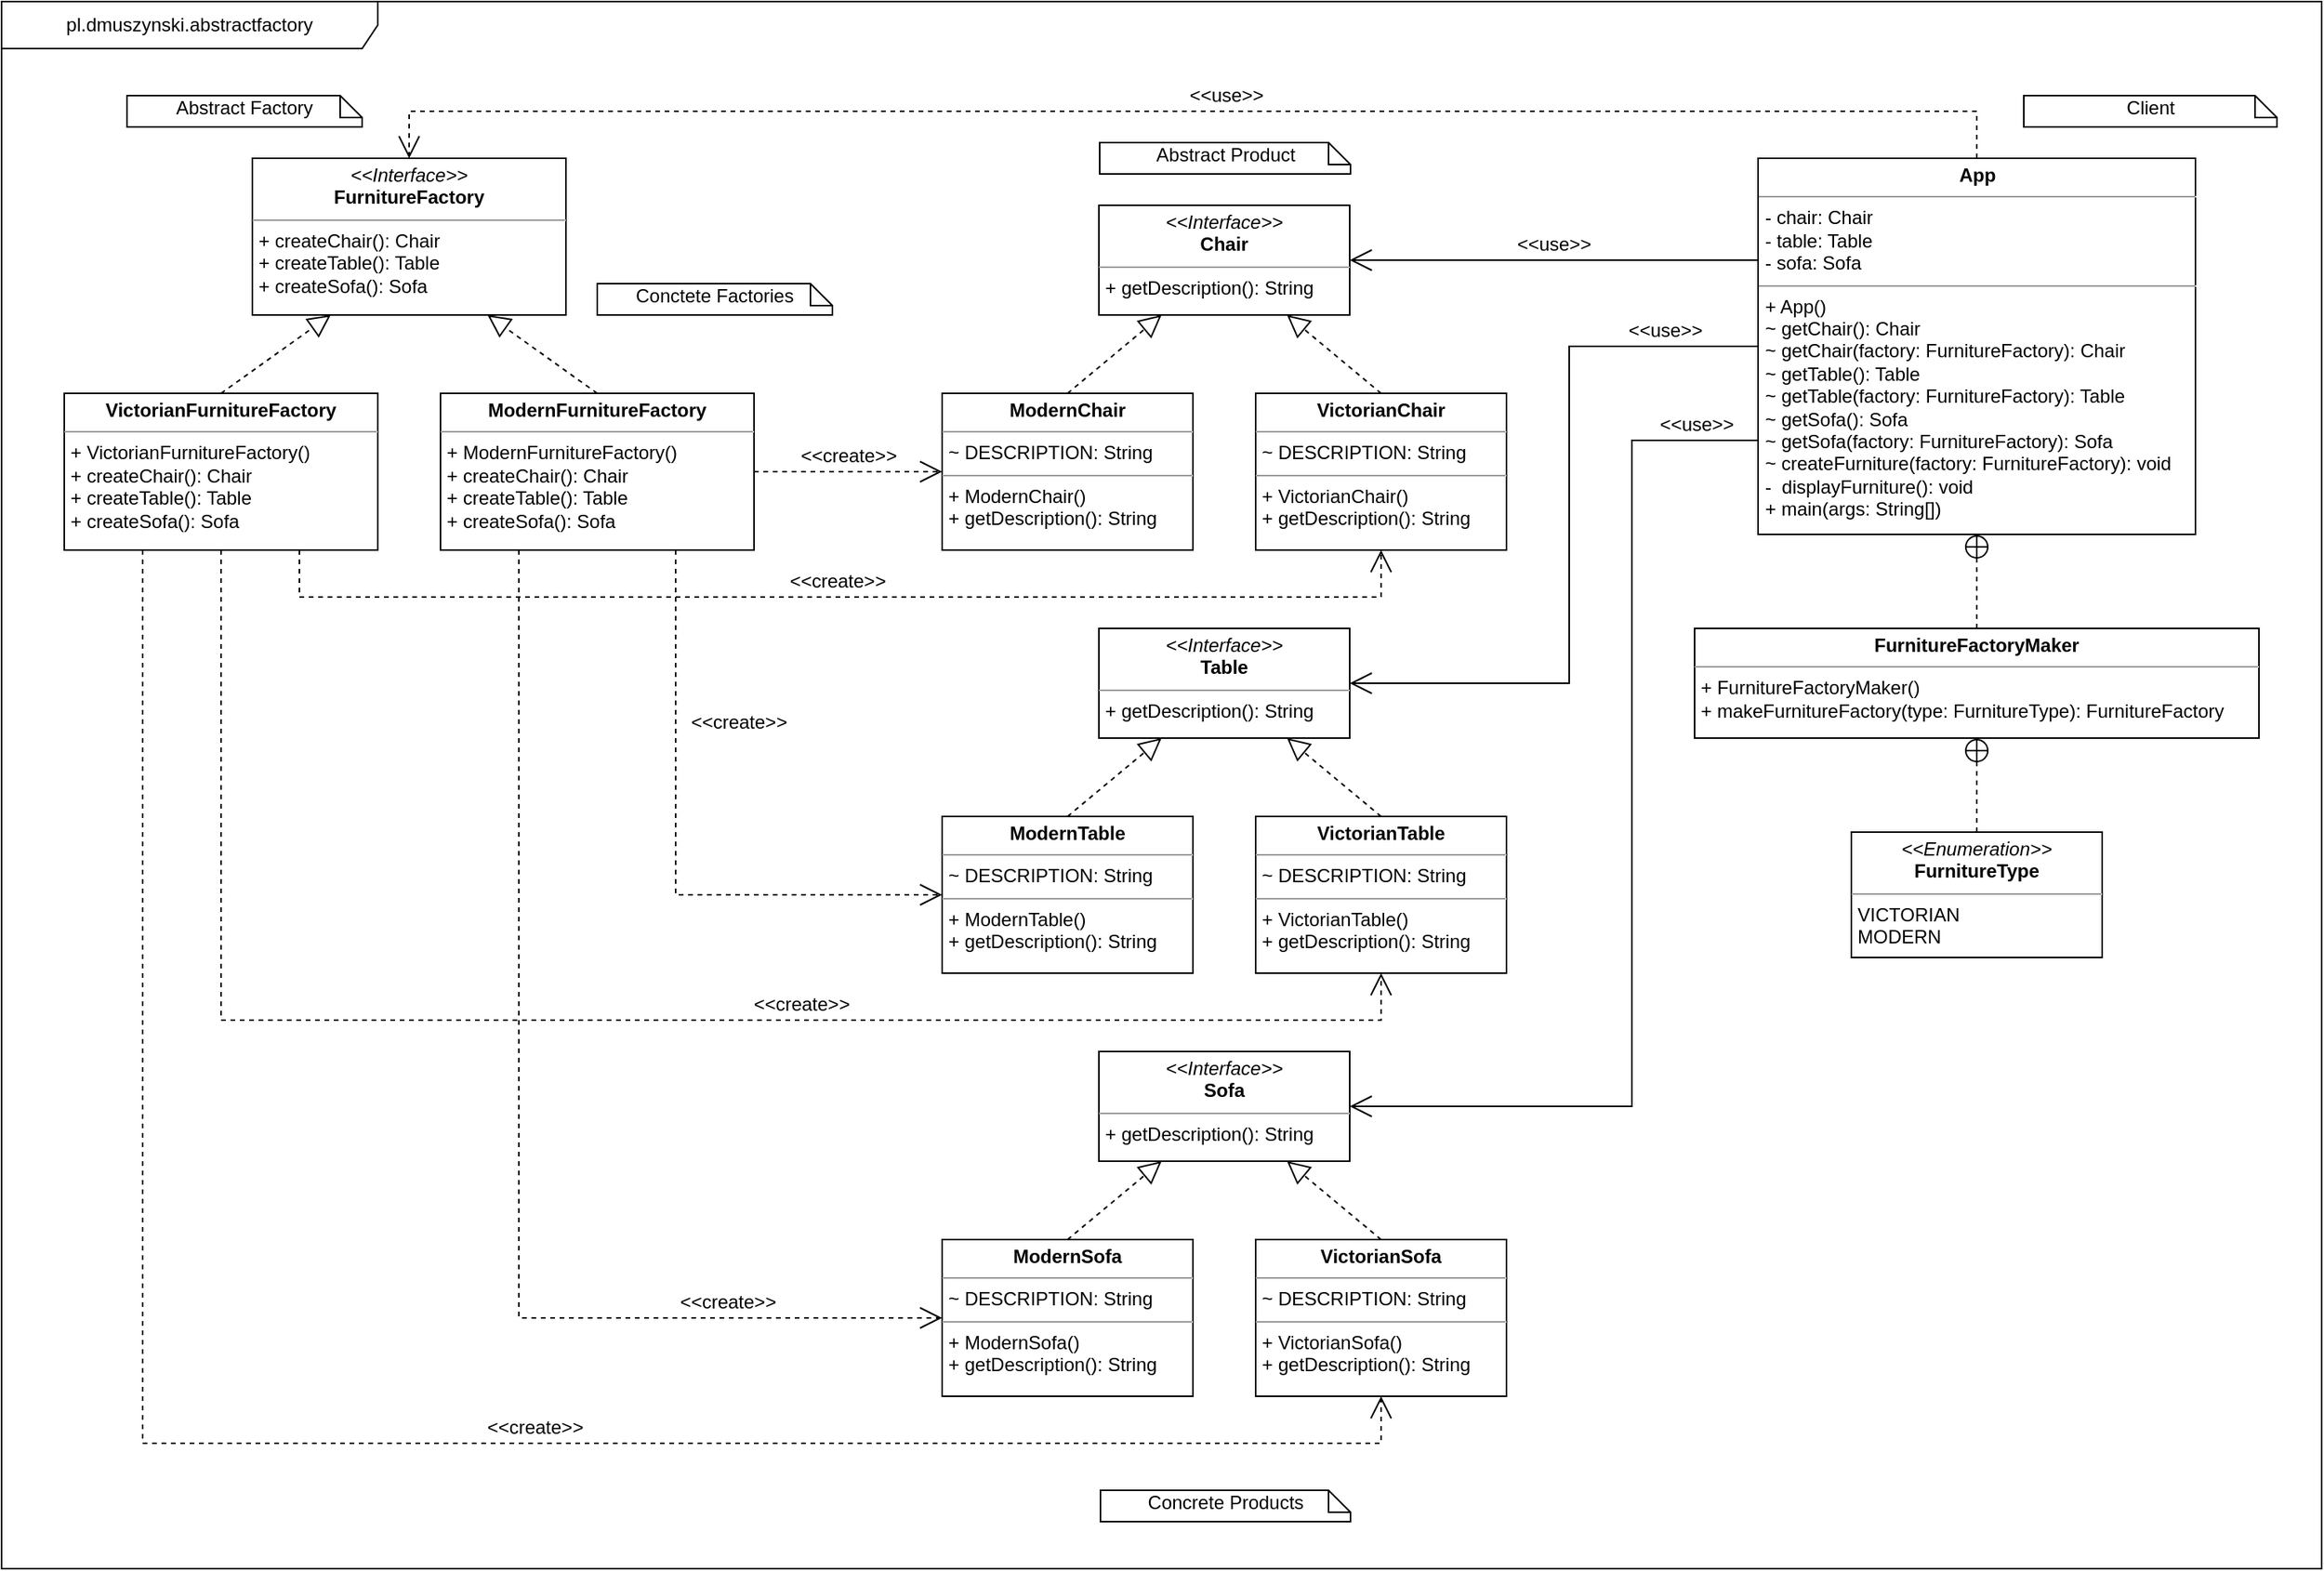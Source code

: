 <mxfile version="12.8.1" type="device"><diagram id="DLrdYmV71rnjznut05fL" name="Page-1"><mxGraphModel dx="1422" dy="804" grid="1" gridSize="10" guides="1" tooltips="1" connect="1" arrows="1" fold="1" page="1" pageScale="1" pageWidth="827" pageHeight="1169" math="0" shadow="0"><root><mxCell id="0"/><mxCell id="1" parent="0"/><mxCell id="nlImfjhAGIeM2kRz3IHG-3" value="pl.dmuszynski.abstractfactory" style="shape=umlFrame;whiteSpace=wrap;html=1;width=240;height=30;fillColor=#ffffff;" parent="1" vertex="1"><mxGeometry width="1480" height="1000" as="geometry"/></mxCell><mxCell id="nlImfjhAGIeM2kRz3IHG-1" value="&lt;p style=&quot;margin: 0px ; margin-top: 4px ; text-align: center&quot;&gt;&lt;i&gt;&amp;lt;&amp;lt;Interface&amp;gt;&amp;gt;&lt;/i&gt;&lt;br&gt;&lt;b&gt;FurnitureFactory&lt;/b&gt;&lt;/p&gt;&lt;hr size=&quot;1&quot;&gt;&lt;p style=&quot;margin: 0px ; margin-left: 4px&quot;&gt;+ createChair(): Chair&lt;br&gt;+ createTable(): Table&lt;/p&gt;&lt;p style=&quot;margin: 0px ; margin-left: 4px&quot;&gt;+ createSofa(): Sofa&lt;/p&gt;" style="verticalAlign=top;align=left;overflow=fill;fontSize=12;fontFamily=Helvetica;html=1;" parent="1" vertex="1"><mxGeometry x="160" y="100" width="200" height="100" as="geometry"/></mxCell><mxCell id="nlImfjhAGIeM2kRz3IHG-4" value="&lt;p style=&quot;margin: 0px ; margin-top: 4px ; text-align: center&quot;&gt;&lt;b&gt;VictorianFurnitureFactory&lt;/b&gt;&lt;/p&gt;&lt;hr size=&quot;1&quot;&gt;&lt;p style=&quot;margin: 0px 0px 0px 4px&quot;&gt;+ VictorianFurnitureFactory()&lt;/p&gt;&lt;p style=&quot;margin: 0px 0px 0px 4px&quot;&gt;+ createChair(): Chair&lt;br&gt;+ createTable(): Table&lt;/p&gt;&lt;p style=&quot;margin: 0px 0px 0px 4px&quot;&gt;+ createSofa(): Sofa&lt;/p&gt;" style="verticalAlign=top;align=left;overflow=fill;fontSize=12;fontFamily=Helvetica;html=1;" parent="1" vertex="1"><mxGeometry x="40" y="250" width="200" height="100" as="geometry"/></mxCell><mxCell id="nlImfjhAGIeM2kRz3IHG-5" value="&lt;p style=&quot;margin: 0px ; margin-top: 4px ; text-align: center&quot;&gt;&lt;b&gt;ModernFurnitureFactory&lt;/b&gt;&lt;/p&gt;&lt;hr size=&quot;1&quot;&gt;&lt;p style=&quot;margin: 0px 0px 0px 4px&quot;&gt;+ ModernFurnitureFactory()&lt;/p&gt;&lt;p style=&quot;margin: 0px 0px 0px 4px&quot;&gt;+ createChair(): Chair&lt;br&gt;+ createTable(): Table&lt;/p&gt;&lt;p style=&quot;margin: 0px 0px 0px 4px&quot;&gt;+ createSofa(): Sofa&lt;/p&gt;" style="verticalAlign=top;align=left;overflow=fill;fontSize=12;fontFamily=Helvetica;html=1;" parent="1" vertex="1"><mxGeometry x="280" y="250" width="200" height="100" as="geometry"/></mxCell><mxCell id="nlImfjhAGIeM2kRz3IHG-10" value="&lt;p style=&quot;margin: 0px ; margin-top: 4px ; text-align: center&quot;&gt;&lt;i&gt;&amp;lt;&amp;lt;Interface&amp;gt;&amp;gt;&lt;/i&gt;&lt;br&gt;&lt;b&gt;Chair&lt;/b&gt;&lt;/p&gt;&lt;hr size=&quot;1&quot;&gt;&lt;p style=&quot;margin: 0px ; margin-left: 4px&quot;&gt;+ getDescription(): String&lt;br&gt;&lt;/p&gt;" style="verticalAlign=top;align=left;overflow=fill;fontSize=12;fontFamily=Helvetica;html=1;" parent="1" vertex="1"><mxGeometry x="700" y="130" width="160" height="70" as="geometry"/></mxCell><mxCell id="nlImfjhAGIeM2kRz3IHG-12" value="&lt;p style=&quot;margin: 0px ; margin-top: 4px ; text-align: center&quot;&gt;&lt;b&gt;VictorianChair&lt;/b&gt;&lt;br&gt;&lt;/p&gt;&lt;hr size=&quot;1&quot;&gt;&lt;p style=&quot;margin: 0px ; margin-left: 4px&quot;&gt;~ DESCRIPTION: String&lt;/p&gt;&lt;hr size=&quot;1&quot;&gt;&lt;p style=&quot;margin: 0px ; margin-left: 4px&quot;&gt;+ VictorianChair()&lt;br&gt;&lt;/p&gt;&lt;p style=&quot;margin: 0px ; margin-left: 4px&quot;&gt;+ getDescription(): String&lt;/p&gt;" style="verticalAlign=top;align=left;overflow=fill;fontSize=12;fontFamily=Helvetica;html=1;" parent="1" vertex="1"><mxGeometry x="800" y="250" width="160" height="100" as="geometry"/></mxCell><mxCell id="nlImfjhAGIeM2kRz3IHG-14" value="&lt;p style=&quot;margin: 0px ; margin-top: 4px ; text-align: center&quot;&gt;&lt;b&gt;ModernChair&lt;/b&gt;&lt;br&gt;&lt;/p&gt;&lt;hr size=&quot;1&quot;&gt;&lt;p style=&quot;margin: 0px ; margin-left: 4px&quot;&gt;~ DESCRIPTION: String&lt;/p&gt;&lt;hr size=&quot;1&quot;&gt;&lt;p style=&quot;margin: 0px ; margin-left: 4px&quot;&gt;+ ModernChair()&lt;br&gt;&lt;/p&gt;&lt;p style=&quot;margin: 0px ; margin-left: 4px&quot;&gt;+ getDescription(): String&lt;/p&gt;" style="verticalAlign=top;align=left;overflow=fill;fontSize=12;fontFamily=Helvetica;html=1;" parent="1" vertex="1"><mxGeometry x="600" y="250" width="160" height="100" as="geometry"/></mxCell><mxCell id="nlImfjhAGIeM2kRz3IHG-16" value="&lt;p style=&quot;margin: 0px ; margin-top: 4px ; text-align: center&quot;&gt;&lt;i&gt;&amp;lt;&amp;lt;Interface&amp;gt;&amp;gt;&lt;/i&gt;&lt;br&gt;&lt;b&gt;Table&lt;/b&gt;&lt;/p&gt;&lt;hr size=&quot;1&quot;&gt;&lt;p style=&quot;margin: 0px ; margin-left: 4px&quot;&gt;+ getDescription(): String&lt;br&gt;&lt;/p&gt;" style="verticalAlign=top;align=left;overflow=fill;fontSize=12;fontFamily=Helvetica;html=1;" parent="1" vertex="1"><mxGeometry x="700" y="400" width="160" height="70" as="geometry"/></mxCell><mxCell id="nlImfjhAGIeM2kRz3IHG-17" value="&lt;p style=&quot;margin: 0px ; margin-top: 4px ; text-align: center&quot;&gt;&lt;b&gt;VictorianTable&lt;/b&gt;&lt;br&gt;&lt;/p&gt;&lt;hr size=&quot;1&quot;&gt;&lt;p style=&quot;margin: 0px ; margin-left: 4px&quot;&gt;~ DESCRIPTION: String&lt;/p&gt;&lt;hr size=&quot;1&quot;&gt;&lt;p style=&quot;margin: 0px ; margin-left: 4px&quot;&gt;+ VictorianTable()&lt;br&gt;&lt;/p&gt;&lt;p style=&quot;margin: 0px ; margin-left: 4px&quot;&gt;+ getDescription(): String&lt;/p&gt;" style="verticalAlign=top;align=left;overflow=fill;fontSize=12;fontFamily=Helvetica;html=1;" parent="1" vertex="1"><mxGeometry x="800" y="520" width="160" height="100" as="geometry"/></mxCell><mxCell id="nlImfjhAGIeM2kRz3IHG-19" value="&lt;p style=&quot;margin: 0px ; margin-top: 4px ; text-align: center&quot;&gt;&lt;b&gt;ModernTable&lt;/b&gt;&lt;br&gt;&lt;/p&gt;&lt;hr size=&quot;1&quot;&gt;&lt;p style=&quot;margin: 0px ; margin-left: 4px&quot;&gt;~ DESCRIPTION: String&lt;/p&gt;&lt;hr size=&quot;1&quot;&gt;&lt;p style=&quot;margin: 0px ; margin-left: 4px&quot;&gt;+ ModernTable()&lt;br&gt;&lt;/p&gt;&lt;p style=&quot;margin: 0px ; margin-left: 4px&quot;&gt;+ getDescription(): String&lt;/p&gt;" style="verticalAlign=top;align=left;overflow=fill;fontSize=12;fontFamily=Helvetica;html=1;" parent="1" vertex="1"><mxGeometry x="600" y="520" width="160" height="100" as="geometry"/></mxCell><mxCell id="nlImfjhAGIeM2kRz3IHG-31" value="" style="endArrow=block;dashed=1;endFill=0;endSize=12;html=1;entryX=0.25;entryY=1;entryDx=0;entryDy=0;exitX=0.5;exitY=0;exitDx=0;exitDy=0;elbow=vertical;" parent="1" source="nlImfjhAGIeM2kRz3IHG-4" target="nlImfjhAGIeM2kRz3IHG-1" edge="1"><mxGeometry width="160" relative="1" as="geometry"><mxPoint x="310" y="530" as="sourcePoint"/><mxPoint x="470" y="530" as="targetPoint"/></mxGeometry></mxCell><mxCell id="nlImfjhAGIeM2kRz3IHG-32" value="" style="endArrow=block;dashed=1;endFill=0;endSize=12;html=1;entryX=0.75;entryY=1;entryDx=0;entryDy=0;exitX=0.5;exitY=0;exitDx=0;exitDy=0;elbow=vertical;" parent="1" source="nlImfjhAGIeM2kRz3IHG-5" target="nlImfjhAGIeM2kRz3IHG-1" edge="1"><mxGeometry width="160" relative="1" as="geometry"><mxPoint x="150" y="260" as="sourcePoint"/><mxPoint x="240" y="200" as="targetPoint"/></mxGeometry></mxCell><mxCell id="nlImfjhAGIeM2kRz3IHG-33" value="" style="endArrow=block;dashed=1;endFill=0;endSize=12;html=1;exitX=0.5;exitY=0;exitDx=0;exitDy=0;elbow=vertical;entryX=0.25;entryY=1;entryDx=0;entryDy=0;" parent="1" source="nlImfjhAGIeM2kRz3IHG-14" target="nlImfjhAGIeM2kRz3IHG-10" edge="1"><mxGeometry width="160" relative="1" as="geometry"><mxPoint x="390" y="260" as="sourcePoint"/><mxPoint x="300" y="200" as="targetPoint"/></mxGeometry></mxCell><mxCell id="nlImfjhAGIeM2kRz3IHG-34" value="" style="endArrow=block;dashed=1;endFill=0;endSize=12;html=1;entryX=0.25;entryY=1;entryDx=0;entryDy=0;exitX=0.5;exitY=0;exitDx=0;exitDy=0;elbow=vertical;" parent="1" source="nlImfjhAGIeM2kRz3IHG-19" target="nlImfjhAGIeM2kRz3IHG-16" edge="1"><mxGeometry width="160" relative="1" as="geometry"><mxPoint x="400" y="230" as="sourcePoint"/><mxPoint x="310" y="170" as="targetPoint"/></mxGeometry></mxCell><mxCell id="nlImfjhAGIeM2kRz3IHG-35" value="" style="endArrow=block;dashed=1;endFill=0;endSize=12;html=1;exitX=0.5;exitY=0;exitDx=0;exitDy=0;elbow=vertical;entryX=0.75;entryY=1;entryDx=0;entryDy=0;" parent="1" source="nlImfjhAGIeM2kRz3IHG-17" target="nlImfjhAGIeM2kRz3IHG-16" edge="1"><mxGeometry width="160" relative="1" as="geometry"><mxPoint x="110" y="220" as="sourcePoint"/><mxPoint x="200" y="160" as="targetPoint"/></mxGeometry></mxCell><mxCell id="nlImfjhAGIeM2kRz3IHG-36" value="" style="endArrow=block;dashed=1;endFill=0;endSize=12;html=1;entryX=0.75;entryY=1;entryDx=0;entryDy=0;exitX=0.5;exitY=0;exitDx=0;exitDy=0;elbow=vertical;" parent="1" source="nlImfjhAGIeM2kRz3IHG-12" target="nlImfjhAGIeM2kRz3IHG-10" edge="1"><mxGeometry width="160" relative="1" as="geometry"><mxPoint x="120" y="270" as="sourcePoint"/><mxPoint x="210" y="210" as="targetPoint"/></mxGeometry></mxCell><mxCell id="nlImfjhAGIeM2kRz3IHG-37" value="&lt;p style=&quot;margin: 0px ; margin-top: 4px ; text-align: center&quot;&gt;&lt;i&gt;&amp;lt;&amp;lt;Interface&amp;gt;&amp;gt;&lt;/i&gt;&lt;br&gt;&lt;b&gt;Sofa&lt;/b&gt;&lt;/p&gt;&lt;hr size=&quot;1&quot;&gt;&lt;p style=&quot;margin: 0px ; margin-left: 4px&quot;&gt;+ getDescription(): String&lt;br&gt;&lt;/p&gt;" style="verticalAlign=top;align=left;overflow=fill;fontSize=12;fontFamily=Helvetica;html=1;" parent="1" vertex="1"><mxGeometry x="700" y="670" width="160" height="70" as="geometry"/></mxCell><mxCell id="nlImfjhAGIeM2kRz3IHG-38" value="&lt;p style=&quot;margin: 0px ; margin-top: 4px ; text-align: center&quot;&gt;&lt;b&gt;VictorianSofa&lt;/b&gt;&lt;br&gt;&lt;/p&gt;&lt;hr size=&quot;1&quot;&gt;&lt;p style=&quot;margin: 0px ; margin-left: 4px&quot;&gt;~ DESCRIPTION: String&lt;/p&gt;&lt;hr size=&quot;1&quot;&gt;&lt;p style=&quot;margin: 0px ; margin-left: 4px&quot;&gt;+ VictorianSofa()&lt;br&gt;&lt;/p&gt;&lt;p style=&quot;margin: 0px ; margin-left: 4px&quot;&gt;+ getDescription(): String&lt;/p&gt;" style="verticalAlign=top;align=left;overflow=fill;fontSize=12;fontFamily=Helvetica;html=1;" parent="1" vertex="1"><mxGeometry x="800" y="790" width="160" height="100" as="geometry"/></mxCell><mxCell id="nlImfjhAGIeM2kRz3IHG-39" value="&lt;p style=&quot;margin: 0px ; margin-top: 4px ; text-align: center&quot;&gt;&lt;b&gt;ModernSofa&lt;/b&gt;&lt;br&gt;&lt;/p&gt;&lt;hr size=&quot;1&quot;&gt;&lt;p style=&quot;margin: 0px ; margin-left: 4px&quot;&gt;~ DESCRIPTION: String&lt;/p&gt;&lt;hr size=&quot;1&quot;&gt;&lt;p style=&quot;margin: 0px ; margin-left: 4px&quot;&gt;+ ModernSofa()&lt;br&gt;&lt;/p&gt;&lt;p style=&quot;margin: 0px ; margin-left: 4px&quot;&gt;+ getDescription(): String&lt;/p&gt;" style="verticalAlign=top;align=left;overflow=fill;fontSize=12;fontFamily=Helvetica;html=1;" parent="1" vertex="1"><mxGeometry x="600" y="790" width="160" height="100" as="geometry"/></mxCell><mxCell id="nlImfjhAGIeM2kRz3IHG-40" value="" style="endArrow=block;dashed=1;endFill=0;endSize=12;html=1;exitX=0.5;exitY=0;exitDx=0;exitDy=0;elbow=vertical;entryX=0.25;entryY=1;entryDx=0;entryDy=0;" parent="1" source="nlImfjhAGIeM2kRz3IHG-39" target="nlImfjhAGIeM2kRz3IHG-37" edge="1"><mxGeometry width="160" relative="1" as="geometry"><mxPoint x="400" y="510" as="sourcePoint"/><mxPoint x="310" y="450" as="targetPoint"/></mxGeometry></mxCell><mxCell id="nlImfjhAGIeM2kRz3IHG-41" value="" style="endArrow=block;dashed=1;endFill=0;endSize=12;html=1;entryX=0.75;entryY=1;entryDx=0;entryDy=0;exitX=0.5;exitY=0;exitDx=0;exitDy=0;elbow=vertical;" parent="1" source="nlImfjhAGIeM2kRz3IHG-38" target="nlImfjhAGIeM2kRz3IHG-37" edge="1"><mxGeometry width="160" relative="1" as="geometry"><mxPoint x="110" y="500" as="sourcePoint"/><mxPoint x="200" y="440" as="targetPoint"/></mxGeometry></mxCell><mxCell id="nlImfjhAGIeM2kRz3IHG-43" value="" style="endArrow=open;endFill=1;endSize=12;html=1;entryX=0;entryY=0.5;entryDx=0;entryDy=0;exitX=1;exitY=0.5;exitDx=0;exitDy=0;dashed=1;jumpSize=6;startSize=6;" parent="1" source="nlImfjhAGIeM2kRz3IHG-5" target="nlImfjhAGIeM2kRz3IHG-14" edge="1"><mxGeometry width="160" relative="1" as="geometry"><mxPoint x="430" y="390" as="sourcePoint"/><mxPoint x="590" y="390" as="targetPoint"/></mxGeometry></mxCell><mxCell id="10l6X5jUQQa-07xvhRd4-5" value="&lt;font style=&quot;font-size: 12px&quot;&gt;&amp;lt;&amp;lt;create&amp;gt;&amp;gt;&lt;/font&gt;" style="text;html=1;align=center;verticalAlign=middle;resizable=0;points=[];labelBackgroundColor=#ffffff;spacingLeft=0;" vertex="1" connectable="0" parent="nlImfjhAGIeM2kRz3IHG-43"><mxGeometry x="-0.6" y="1" relative="1" as="geometry"><mxPoint x="36" y="-9" as="offset"/></mxGeometry></mxCell><mxCell id="nlImfjhAGIeM2kRz3IHG-46" value="" style="endArrow=open;endFill=1;endSize=12;html=1;entryX=0.5;entryY=1;entryDx=0;entryDy=0;exitX=0.75;exitY=1;exitDx=0;exitDy=0;dashed=1;edgeStyle=orthogonalEdgeStyle;strokeWidth=1;rounded=0;" parent="1" source="nlImfjhAGIeM2kRz3IHG-4" target="nlImfjhAGIeM2kRz3IHG-12" edge="1"><mxGeometry width="160" relative="1" as="geometry"><mxPoint x="530" y="310" as="sourcePoint"/><mxPoint x="650" y="310" as="targetPoint"/><Array as="points"><mxPoint x="190" y="380"/><mxPoint x="880" y="380"/></Array></mxGeometry></mxCell><mxCell id="10l6X5jUQQa-07xvhRd4-3" value="&amp;lt;&amp;lt;create&amp;gt;&amp;gt;" style="text;html=1;align=center;verticalAlign=middle;resizable=0;points=[];labelBackgroundColor=#ffffff;spacingLeft=4;" vertex="1" connectable="0" parent="nlImfjhAGIeM2kRz3IHG-46"><mxGeometry x="0.038" y="-1" relative="1" as="geometry"><mxPoint x="-19" y="-11" as="offset"/></mxGeometry></mxCell><mxCell id="nlImfjhAGIeM2kRz3IHG-48" value="" style="endArrow=open;endFill=1;endSize=12;html=1;entryX=0;entryY=0.5;entryDx=0;entryDy=0;exitX=0.75;exitY=1;exitDx=0;exitDy=0;dashed=1;edgeStyle=orthogonalEdgeStyle;strokeWidth=1;rounded=0;" parent="1" source="nlImfjhAGIeM2kRz3IHG-5" target="nlImfjhAGIeM2kRz3IHG-19" edge="1"><mxGeometry width="160" relative="1" as="geometry"><mxPoint x="150" y="360" as="sourcePoint"/><mxPoint x="970" y="360" as="targetPoint"/><Array as="points"><mxPoint x="430" y="570"/></Array></mxGeometry></mxCell><mxCell id="10l6X5jUQQa-07xvhRd4-6" value="&amp;lt;&amp;lt;create&amp;gt;&amp;gt;" style="text;html=1;align=center;verticalAlign=middle;resizable=0;points=[];labelBackgroundColor=#ffffff;spacingLeft=0;" vertex="1" connectable="0" parent="nlImfjhAGIeM2kRz3IHG-48"><mxGeometry x="0.703" y="2" relative="1" as="geometry"><mxPoint x="-72" y="-108" as="offset"/></mxGeometry></mxCell><mxCell id="nlImfjhAGIeM2kRz3IHG-49" value="" style="endArrow=open;endFill=1;endSize=12;html=1;entryX=0;entryY=0.5;entryDx=0;entryDy=0;exitX=0.25;exitY=1;exitDx=0;exitDy=0;dashed=1;edgeStyle=orthogonalEdgeStyle;strokeWidth=1;rounded=0;" parent="1" source="nlImfjhAGIeM2kRz3IHG-5" target="nlImfjhAGIeM2kRz3IHG-39" edge="1"><mxGeometry width="160" relative="1" as="geometry"><mxPoint x="480" y="360" as="sourcePoint"/><mxPoint x="650" y="630" as="targetPoint"/><Array as="points"><mxPoint x="330" y="840"/></Array></mxGeometry></mxCell><mxCell id="10l6X5jUQQa-07xvhRd4-8" value="&amp;lt;&amp;lt;create&amp;gt;&amp;gt;" style="text;html=1;align=center;verticalAlign=middle;resizable=0;points=[];labelBackgroundColor=#ffffff;spacingLeft=5;" vertex="1" connectable="0" parent="nlImfjhAGIeM2kRz3IHG-49"><mxGeometry x="0.674" y="-1" relative="1" as="geometry"><mxPoint x="-16" y="-11" as="offset"/></mxGeometry></mxCell><mxCell id="nlImfjhAGIeM2kRz3IHG-50" value="" style="endArrow=open;endFill=1;endSize=12;html=1;entryX=0.5;entryY=1;entryDx=0;entryDy=0;exitX=0.5;exitY=1;exitDx=0;exitDy=0;dashed=1;edgeStyle=orthogonalEdgeStyle;strokeWidth=1;rounded=0;" parent="1" source="nlImfjhAGIeM2kRz3IHG-4" target="nlImfjhAGIeM2kRz3IHG-17" edge="1"><mxGeometry width="160" relative="1" as="geometry"><mxPoint x="40" y="410" as="sourcePoint"/><mxPoint x="860" y="410" as="targetPoint"/><Array as="points"><mxPoint x="140" y="650"/><mxPoint x="880" y="650"/></Array></mxGeometry></mxCell><mxCell id="10l6X5jUQQa-07xvhRd4-7" value="&amp;lt;&amp;lt;create&amp;gt;&amp;gt;" style="text;html=1;align=center;verticalAlign=middle;resizable=0;points=[];labelBackgroundColor=#ffffff;spacingLeft=0;" vertex="1" connectable="0" parent="nlImfjhAGIeM2kRz3IHG-50"><mxGeometry x="0.271" y="-1" relative="1" as="geometry"><mxPoint x="-10" y="-11" as="offset"/></mxGeometry></mxCell><mxCell id="nlImfjhAGIeM2kRz3IHG-51" value="" style="endArrow=open;endFill=1;endSize=12;html=1;entryX=0.5;entryY=1;entryDx=0;entryDy=0;exitX=0.25;exitY=1;exitDx=0;exitDy=0;dashed=1;edgeStyle=orthogonalEdgeStyle;strokeWidth=1;rounded=0;" parent="1" source="nlImfjhAGIeM2kRz3IHG-4" target="nlImfjhAGIeM2kRz3IHG-38" edge="1"><mxGeometry width="160" relative="1" as="geometry"><mxPoint x="150" y="360" as="sourcePoint"/><mxPoint x="970" y="680" as="targetPoint"/><Array as="points"><mxPoint x="90" y="920"/><mxPoint x="880" y="920"/></Array></mxGeometry></mxCell><mxCell id="10l6X5jUQQa-07xvhRd4-9" value="&amp;lt;&amp;lt;create&amp;gt;&amp;gt;" style="text;html=1;align=center;verticalAlign=middle;resizable=0;points=[];labelBackgroundColor=#ffffff;" vertex="1" connectable="0" parent="nlImfjhAGIeM2kRz3IHG-51"><mxGeometry x="0.26" y="1" relative="1" as="geometry"><mxPoint x="-56" y="-9" as="offset"/></mxGeometry></mxCell><mxCell id="nlImfjhAGIeM2kRz3IHG-53" value="&lt;p style=&quot;margin: 0px ; margin-top: 4px ; text-align: center&quot;&gt;&lt;i&gt;&amp;lt;&amp;lt;Enumeration&amp;gt;&amp;gt;&lt;/i&gt;&lt;br&gt;&lt;b&gt;FurnitureType&lt;/b&gt;&lt;/p&gt;&lt;hr size=&quot;1&quot;&gt;&lt;p style=&quot;margin: 0px ; margin-left: 4px&quot;&gt;VICTORIAN&lt;/p&gt;&lt;p style=&quot;margin: 0px ; margin-left: 4px&quot;&gt;MODERN&lt;/p&gt;" style="verticalAlign=top;align=left;overflow=fill;fontSize=12;fontFamily=Helvetica;html=1;" parent="1" vertex="1"><mxGeometry x="1180" y="530" width="160" height="80" as="geometry"/></mxCell><mxCell id="nlImfjhAGIeM2kRz3IHG-54" value="&lt;p style=&quot;margin: 0px ; margin-top: 4px ; text-align: center&quot;&gt;&lt;b&gt;FurnitureFactoryMaker&lt;/b&gt;&lt;/p&gt;&lt;hr size=&quot;1&quot;&gt;&lt;p style=&quot;margin: 0px ; margin-left: 4px&quot;&gt;+ FurnitureFactoryMaker()&lt;/p&gt;&lt;p style=&quot;margin: 0px ; margin-left: 4px&quot;&gt;+ makeFurnitureFactory(type: FurnitureType): FurnitureFactory&lt;/p&gt;" style="verticalAlign=top;align=left;overflow=fill;fontSize=12;fontFamily=Helvetica;html=1;" parent="1" vertex="1"><mxGeometry x="1080" y="400" width="360" height="70" as="geometry"/></mxCell><mxCell id="nlImfjhAGIeM2kRz3IHG-55" value="" style="endArrow=none;startArrow=circlePlus;endFill=0;startFill=0;endSize=8;html=1;dashed=1;strokeWidth=1;entryX=0.5;entryY=0;entryDx=0;entryDy=0;exitX=0.5;exitY=1;exitDx=0;exitDy=0;" parent="1" source="nlImfjhAGIeM2kRz3IHG-54" target="nlImfjhAGIeM2kRz3IHG-53" edge="1"><mxGeometry width="160" relative="1" as="geometry"><mxPoint x="1179.5" y="260" as="sourcePoint"/><mxPoint x="1339.5" y="260" as="targetPoint"/></mxGeometry></mxCell><mxCell id="nlImfjhAGIeM2kRz3IHG-56" value="&lt;p style=&quot;margin: 0px ; margin-top: 4px ; text-align: center&quot;&gt;&lt;b&gt;App&lt;/b&gt;&lt;/p&gt;&lt;hr size=&quot;1&quot;&gt;&lt;p style=&quot;margin: 0px ; margin-left: 4px&quot;&gt;- chair: Chair&lt;/p&gt;&lt;p style=&quot;margin: 0px ; margin-left: 4px&quot;&gt;- table: Table&lt;/p&gt;&lt;p style=&quot;margin: 0px ; margin-left: 4px&quot;&gt;- sofa: Sofa&lt;/p&gt;&lt;hr size=&quot;1&quot;&gt;&lt;p style=&quot;margin: 0px ; margin-left: 4px&quot;&gt;+ App()&lt;/p&gt;&lt;p style=&quot;margin: 0px ; margin-left: 4px&quot;&gt;~ getChair(): Chair&lt;/p&gt;&lt;p style=&quot;margin: 0px ; margin-left: 4px&quot;&gt;~ getChair(factory: FurnitureFactory): Chair&lt;/p&gt;&lt;p style=&quot;margin: 0px ; margin-left: 4px&quot;&gt;~ getTable(): Table&lt;/p&gt;&lt;p style=&quot;margin: 0px ; margin-left: 4px&quot;&gt;~ getTable(factory: FurnitureFactory): Table&lt;br&gt;&lt;/p&gt;&lt;p style=&quot;margin: 0px ; margin-left: 4px&quot;&gt;~ getSofa(): Sofa&lt;/p&gt;&lt;p style=&quot;margin: 0px ; margin-left: 4px&quot;&gt;~ getSofa(factory: FurnitureFactory): Sofa&lt;/p&gt;&lt;p style=&quot;margin: 0px ; margin-left: 4px&quot;&gt;~ createFurniture(factory: FurnitureFactory): void&lt;/p&gt;&lt;p style=&quot;margin: 0px ; margin-left: 4px&quot;&gt;-&amp;nbsp; displayFurniture(): void&lt;/p&gt;&lt;p style=&quot;margin: 0px ; margin-left: 4px&quot;&gt;+ main(args: String[])&lt;/p&gt;&lt;p style=&quot;margin: 0px ; margin-left: 4px&quot;&gt;&lt;br&gt;&lt;/p&gt;" style="verticalAlign=top;align=left;overflow=fill;fontSize=12;fontFamily=Helvetica;html=1;" parent="1" vertex="1"><mxGeometry x="1120.5" y="100" width="279" height="240" as="geometry"/></mxCell><mxCell id="nlImfjhAGIeM2kRz3IHG-57" value="" style="endArrow=open;endFill=0;endSize=12;html=1;dashed=1;edgeStyle=orthogonalEdgeStyle;strokeWidth=1;rounded=0;entryX=0.5;entryY=0;entryDx=0;entryDy=0;exitX=0.5;exitY=0;exitDx=0;exitDy=0;" parent="1" source="nlImfjhAGIeM2kRz3IHG-56" target="nlImfjhAGIeM2kRz3IHG-1" edge="1"><mxGeometry width="160" relative="1" as="geometry"><mxPoint x="200" y="360" as="sourcePoint"/><mxPoint x="970" y="360" as="targetPoint"/><Array as="points"><mxPoint x="1260" y="70"/><mxPoint x="260" y="70"/></Array></mxGeometry></mxCell><mxCell id="10l6X5jUQQa-07xvhRd4-2" value="&amp;lt;&amp;lt;use&amp;gt;&amp;gt;" style="text;html=1;align=center;verticalAlign=middle;resizable=0;points=[];labelBackgroundColor=#ffffff;" vertex="1" connectable="0" parent="nlImfjhAGIeM2kRz3IHG-57"><mxGeometry x="-0.02" y="1" relative="1" as="geometry"><mxPoint x="9.75" y="-11" as="offset"/></mxGeometry></mxCell><mxCell id="nlImfjhAGIeM2kRz3IHG-58" value="" style="endArrow=none;startArrow=circlePlus;endFill=0;startFill=0;endSize=8;html=1;dashed=1;strokeWidth=1;entryX=0.5;entryY=0;entryDx=0;entryDy=0;exitX=0.5;exitY=1;exitDx=0;exitDy=0;" parent="1" source="nlImfjhAGIeM2kRz3IHG-56" target="nlImfjhAGIeM2kRz3IHG-54" edge="1"><mxGeometry width="160" relative="1" as="geometry"><mxPoint x="1209.5" y="500" as="sourcePoint"/><mxPoint x="1209.5" y="540" as="targetPoint"/></mxGeometry></mxCell><mxCell id="nlImfjhAGIeM2kRz3IHG-59" value="" style="endArrow=open;endFill=1;endSize=12;html=1;strokeWidth=1;entryX=1;entryY=0.5;entryDx=0;entryDy=0;rounded=0;shadow=0;" parent="1" target="nlImfjhAGIeM2kRz3IHG-10" edge="1"><mxGeometry width="160" relative="1" as="geometry"><mxPoint x="1120" y="165" as="sourcePoint"/><mxPoint x="930" y="320" as="targetPoint"/></mxGeometry></mxCell><mxCell id="10l6X5jUQQa-07xvhRd4-11" value="&amp;lt;&amp;lt;use&amp;gt;&amp;gt;" style="text;html=1;align=center;verticalAlign=middle;resizable=0;points=[];labelBackgroundColor=#ffffff;spacingTop=10;" vertex="1" connectable="0" parent="nlImfjhAGIeM2kRz3IHG-59"><mxGeometry x="-0.077" y="-1" relative="1" as="geometry"><mxPoint x="-10" y="-14" as="offset"/></mxGeometry></mxCell><mxCell id="nlImfjhAGIeM2kRz3IHG-61" value="" style="endArrow=open;endFill=1;endSize=12;html=1;strokeWidth=1;entryX=1;entryY=0.5;entryDx=0;entryDy=0;exitX=0;exitY=0.5;exitDx=0;exitDy=0;edgeStyle=orthogonalEdgeStyle;rounded=0;" parent="1" source="nlImfjhAGIeM2kRz3IHG-56" target="nlImfjhAGIeM2kRz3IHG-16" edge="1"><mxGeometry width="160" relative="1" as="geometry"><mxPoint x="1170" y="163.08" as="sourcePoint"/><mxPoint x="890" y="165" as="targetPoint"/><Array as="points"><mxPoint x="1000" y="220"/><mxPoint x="1000" y="435"/></Array></mxGeometry></mxCell><mxCell id="10l6X5jUQQa-07xvhRd4-12" value="&amp;lt;&amp;lt;use&amp;gt;&amp;gt;" style="text;html=1;align=center;verticalAlign=middle;resizable=0;points=[];labelBackgroundColor=#ffffff;" vertex="1" connectable="0" parent="nlImfjhAGIeM2kRz3IHG-61"><mxGeometry x="-0.804" relative="1" as="geometry"><mxPoint x="-13.5" y="-10" as="offset"/></mxGeometry></mxCell><mxCell id="nlImfjhAGIeM2kRz3IHG-62" value="" style="endArrow=open;endFill=1;endSize=12;html=1;strokeWidth=1;entryX=1;entryY=0.5;entryDx=0;entryDy=0;exitX=0;exitY=0.75;exitDx=0;exitDy=0;edgeStyle=orthogonalEdgeStyle;rounded=0;" parent="1" source="nlImfjhAGIeM2kRz3IHG-56" target="nlImfjhAGIeM2kRz3IHG-37" edge="1"><mxGeometry width="160" relative="1" as="geometry"><mxPoint x="1170" y="195" as="sourcePoint"/><mxPoint x="890" y="445" as="targetPoint"/><Array as="points"><mxPoint x="1040" y="280"/><mxPoint x="1040" y="705"/></Array></mxGeometry></mxCell><mxCell id="10l6X5jUQQa-07xvhRd4-13" value="&amp;lt;&amp;lt;use&amp;gt;&amp;gt;" style="text;html=1;align=center;verticalAlign=middle;resizable=0;points=[];labelBackgroundColor=#ffffff;" vertex="1" connectable="0" parent="nlImfjhAGIeM2kRz3IHG-62"><mxGeometry x="-0.911" y="-4" relative="1" as="geometry"><mxPoint x="-9.5" y="-6" as="offset"/></mxGeometry></mxCell><mxCell id="nlImfjhAGIeM2kRz3IHG-63" value="&lt;div&gt;&lt;span&gt;Abstract Factory&lt;/span&gt;&lt;/div&gt;" style="shape=note;whiteSpace=wrap;html=1;size=14;verticalAlign=top;align=center;spacingTop=-6;" parent="1" vertex="1"><mxGeometry x="80" y="60" width="150" height="20" as="geometry"/></mxCell><mxCell id="nlImfjhAGIeM2kRz3IHG-64" value="&lt;div&gt;&lt;span&gt;Conctete Factories&lt;/span&gt;&lt;/div&gt;" style="shape=note;whiteSpace=wrap;html=1;size=14;verticalAlign=top;align=center;spacingTop=-6;" parent="1" vertex="1"><mxGeometry x="380" y="180" width="150" height="20" as="geometry"/></mxCell><mxCell id="nlImfjhAGIeM2kRz3IHG-65" value="&lt;div&gt;&lt;span&gt;Abstract Product&lt;/span&gt;&lt;/div&gt;" style="shape=note;whiteSpace=wrap;html=1;size=14;verticalAlign=top;align=center;spacingTop=-6;" parent="1" vertex="1"><mxGeometry x="700.5" y="90" width="160" height="20" as="geometry"/></mxCell><mxCell id="nlImfjhAGIeM2kRz3IHG-67" value="&lt;div&gt;&lt;span&gt;Concrete Products&lt;/span&gt;&lt;/div&gt;" style="shape=note;whiteSpace=wrap;html=1;size=14;verticalAlign=top;align=center;spacingTop=-6;" parent="1" vertex="1"><mxGeometry x="701" y="950" width="159.5" height="20" as="geometry"/></mxCell><mxCell id="nlImfjhAGIeM2kRz3IHG-68" value="&lt;div&gt;&lt;span&gt;Client&lt;/span&gt;&lt;/div&gt;" style="shape=note;whiteSpace=wrap;html=1;size=14;verticalAlign=top;align=center;spacingTop=-6;" parent="1" vertex="1"><mxGeometry x="1290" y="60" width="161.5" height="20" as="geometry"/></mxCell></root></mxGraphModel></diagram></mxfile>